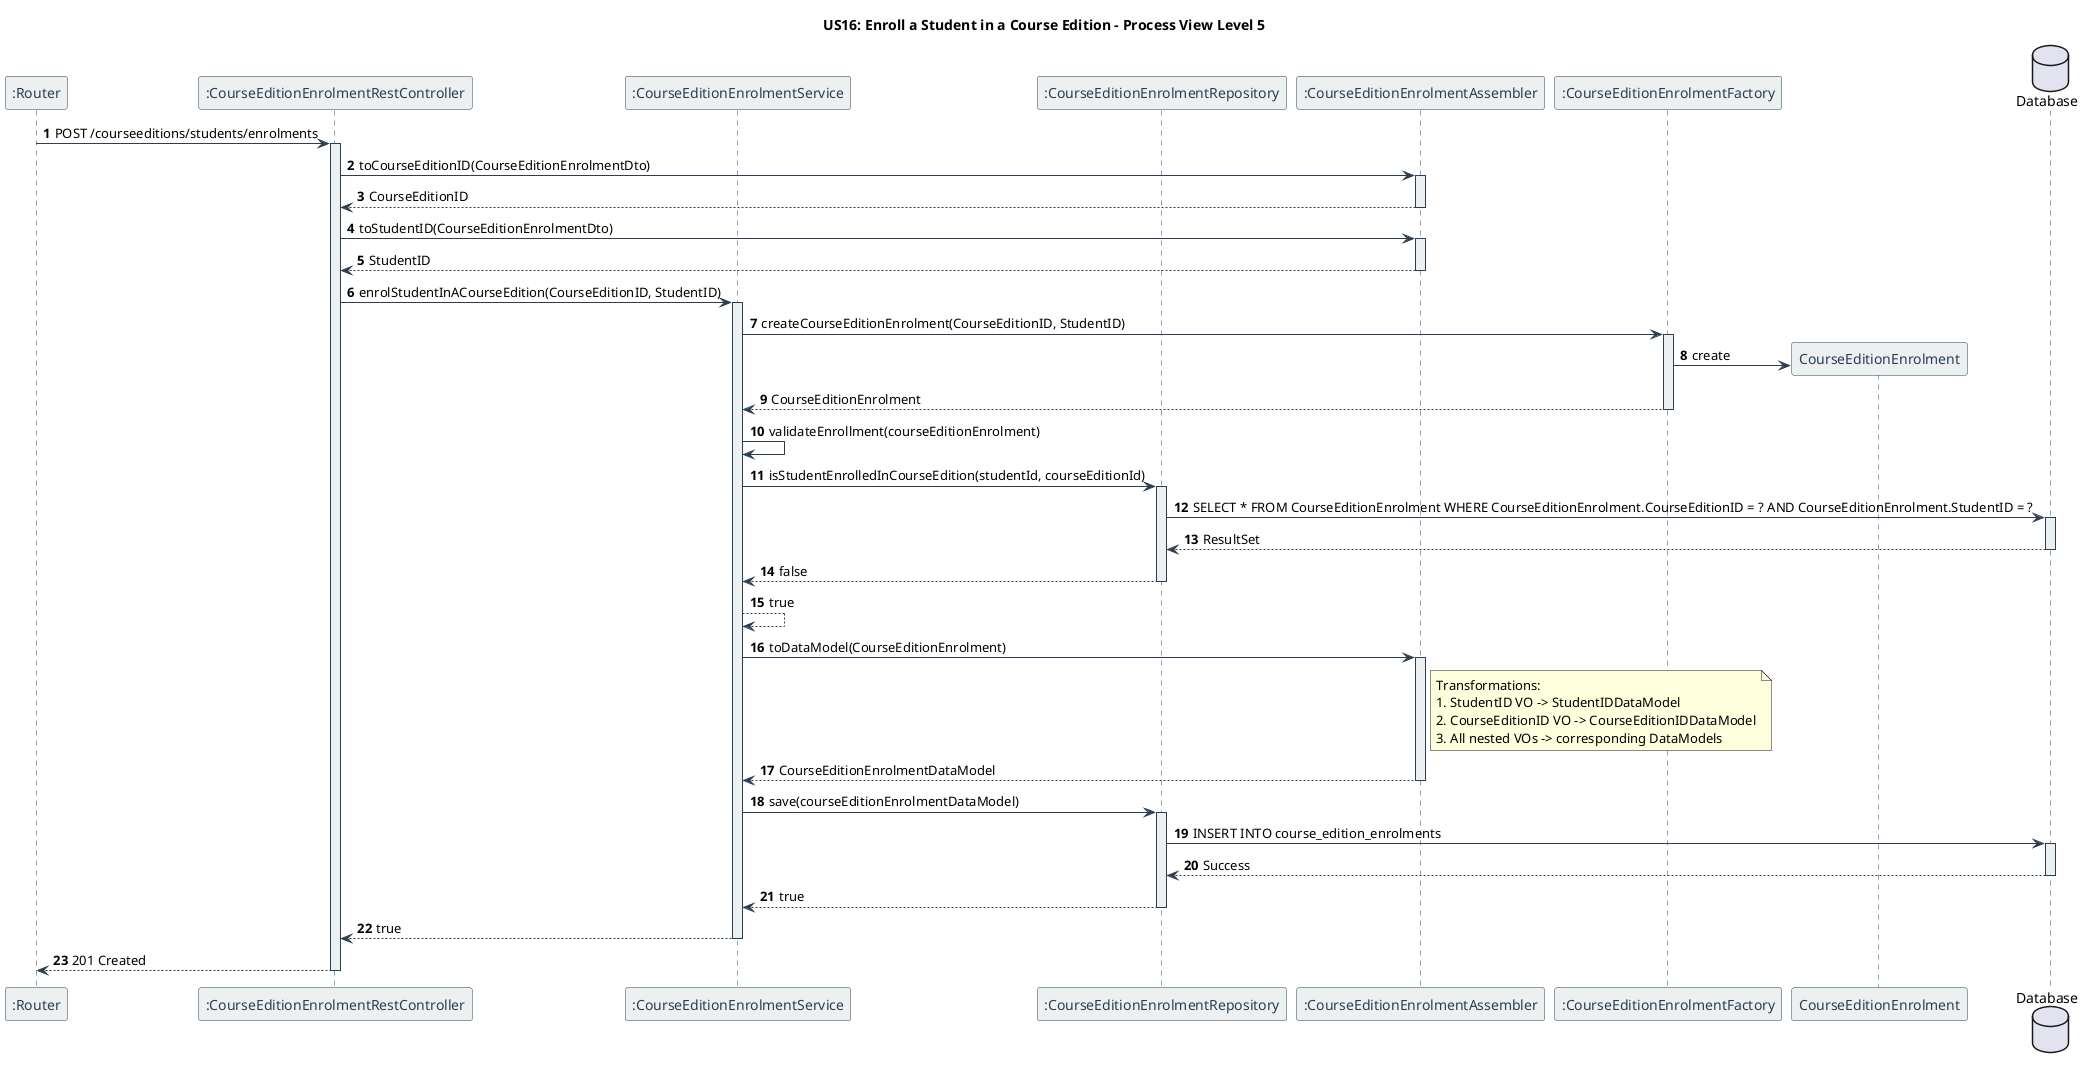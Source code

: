 @startuml
title US16: Enroll a Student in a Course Edition - Process View Level 5
autonumber

' Set colors for different types of lines
skinparam sequence {
    ArrowColor #2C3E50
    LifeLineBorderColor #2C3E50
    LifeLineBackgroundColor #ECF0F1
    ParticipantBorderColor #2C3E50
    ParticipantBackgroundColor #ECF0F1
    ParticipantFontColor #2C3E50
    ActorBorderColor #2C3E50
    ActorBackgroundColor #ECF0F1
    ActorFontColor #2C3E50
    DatabaseBorderColor #2C3E50
    DatabaseBackgroundColor #ECF0F1
    DatabaseFontColor #2C3E50
}

participant ":Router" as router
participant ":CourseEditionEnrolmentRestController" as Controller
participant ":CourseEditionEnrolmentService" as Service
participant ":CourseEditionEnrolmentRepository" as Repository
participant ":CourseEditionEnrolmentAssembler" as Assembler
participant ":CourseEditionEnrolmentFactory" as Factory
participant "CourseEditionEnrolment" as Enrolment

database "Database" as DB

router -> Controller: POST /courseeditions/students/enrolments
activate Controller

Controller -> Assembler: toCourseEditionID(CourseEditionEnrolmentDto)
activate Assembler
Assembler --> Controller: CourseEditionID
deactivate Assembler
Controller -> Assembler: toStudentID(CourseEditionEnrolmentDto)
activate Assembler
Assembler --> Controller: StudentID
deactivate Assembler

Controller -> Service: enrolStudentInACourseEdition(CourseEditionID, StudentID)
activate Service
Service -> Factory: createCourseEditionEnrolment(CourseEditionID, StudentID)
activate Factory
create Enrolment
Factory -> Enrolment: create
Factory --> Service: CourseEditionEnrolment
deactivate Factory

Service -> Service: validateEnrollment(courseEditionEnrolment)
Service -> Repository: isStudentEnrolledInCourseEdition(studentId, courseEditionId)
activate Repository
Repository -> DB: SELECT * FROM CourseEditionEnrolment WHERE CourseEditionEnrolment.CourseEditionID = ? AND CourseEditionEnrolment.StudentID = ?
activate DB
DB --> Repository: ResultSet
deactivate DB
Repository --> Service: false
deactivate Repository
Service --> Service: true

Service -> Assembler: toDataModel(CourseEditionEnrolment)
activate Assembler
note right of Assembler
  Transformations:
  1. StudentID VO -> StudentIDDataModel
  2. CourseEditionID VO -> CourseEditionIDDataModel
  3. All nested VOs -> corresponding DataModels
end note
Assembler --> Service: CourseEditionEnrolmentDataModel
deactivate Assembler

Service -> Repository: save(courseEditionEnrolmentDataModel)
activate Repository
Repository -> DB: INSERT INTO course_edition_enrolments
activate DB
DB --> Repository: Success
deactivate DB
Repository --> Service: true
deactivate Repository

Service --> Controller: true
deactivate Service

Controller --> router: 201 Created
deactivate Controller

@enduml 